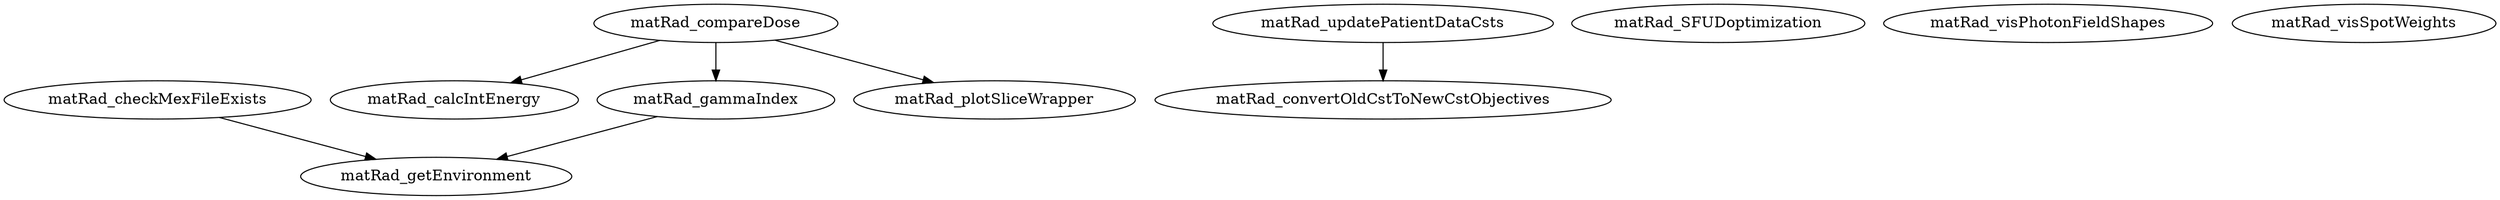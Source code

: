/* Created by mdot for Matlab */
digraph m2html {
  matRad_checkMexFileExists -> matRad_getEnvironment;
  matRad_compareDose -> matRad_calcIntEnergy;
  matRad_compareDose -> matRad_gammaIndex;
  matRad_compareDose -> matRad_plotSliceWrapper;
  matRad_gammaIndex -> matRad_getEnvironment;
  matRad_updatePatientDataCsts -> matRad_convertOldCstToNewCstObjectives;

  matRad_SFUDoptimization [URL="matRad_SFUDoptimization.html"];
  matRad_calcIntEnergy [URL="matRad_calcIntEnergy.html"];
  matRad_checkMexFileExists [URL="matRad_checkMexFileExists.html"];
  matRad_compareDose [URL="matRad_compareDose.html"];
  matRad_convertOldCstToNewCstObjectives [URL="matRad_convertOldCstToNewCstObjectives.html"];
  matRad_gammaIndex [URL="matRad_gammaIndex.html"];
  matRad_getEnvironment [URL="matRad_getEnvironment.html"];
  matRad_plotSliceWrapper [URL="matRad_plotSliceWrapper.html"];
  matRad_updatePatientDataCsts [URL="matRad_updatePatientDataCsts.html"];
  matRad_visPhotonFieldShapes [URL="matRad_visPhotonFieldShapes.html"];
  matRad_visSpotWeights [URL="matRad_visSpotWeights.html"];
}